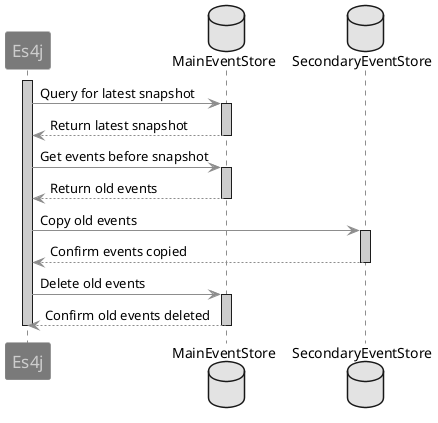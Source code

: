 @startuml
skinparam sequence {
    ArrowColor DeepSkyBlue
    ActorBorderColor DeepSkyBlue
    LifeLineBorderColor blue
    LifeLineBackgroundColor #A9DCDF
    ParticipantBorderColor DeepSkyBlue
    ParticipantBackgroundColor DodgerBlue
    ParticipantFontName Impact
    ParticipantFontSize 17
    ParticipantFontColor #A9DCDF
    ActorBackgroundColor aqua
    ActorFontColor DeepSkyBlue
    ActorFontSize 17
    ActorFontName Aapex
}
!define DEFAULT_MONO_FONT_SIZE 14

skinparam monochrome true

participant JournalCompressor as "Es4j"
database MainEventStore
database SecondaryEventStore

activate JournalCompressor
JournalCompressor -> MainEventStore: Query for latest snapshot
activate MainEventStore
MainEventStore --> JournalCompressor: Return latest snapshot
deactivate MainEventStore

JournalCompressor -> MainEventStore: Get events before snapshot
activate MainEventStore
MainEventStore --> JournalCompressor: Return old events
deactivate MainEventStore

JournalCompressor -> SecondaryEventStore: Copy old events
activate SecondaryEventStore
SecondaryEventStore --> JournalCompressor: Confirm events copied
deactivate SecondaryEventStore

JournalCompressor -> MainEventStore: Delete old events
activate MainEventStore
MainEventStore --> JournalCompressor: Confirm old events deleted
deactivate MainEventStore

deactivate JournalCompressor

@enduml
